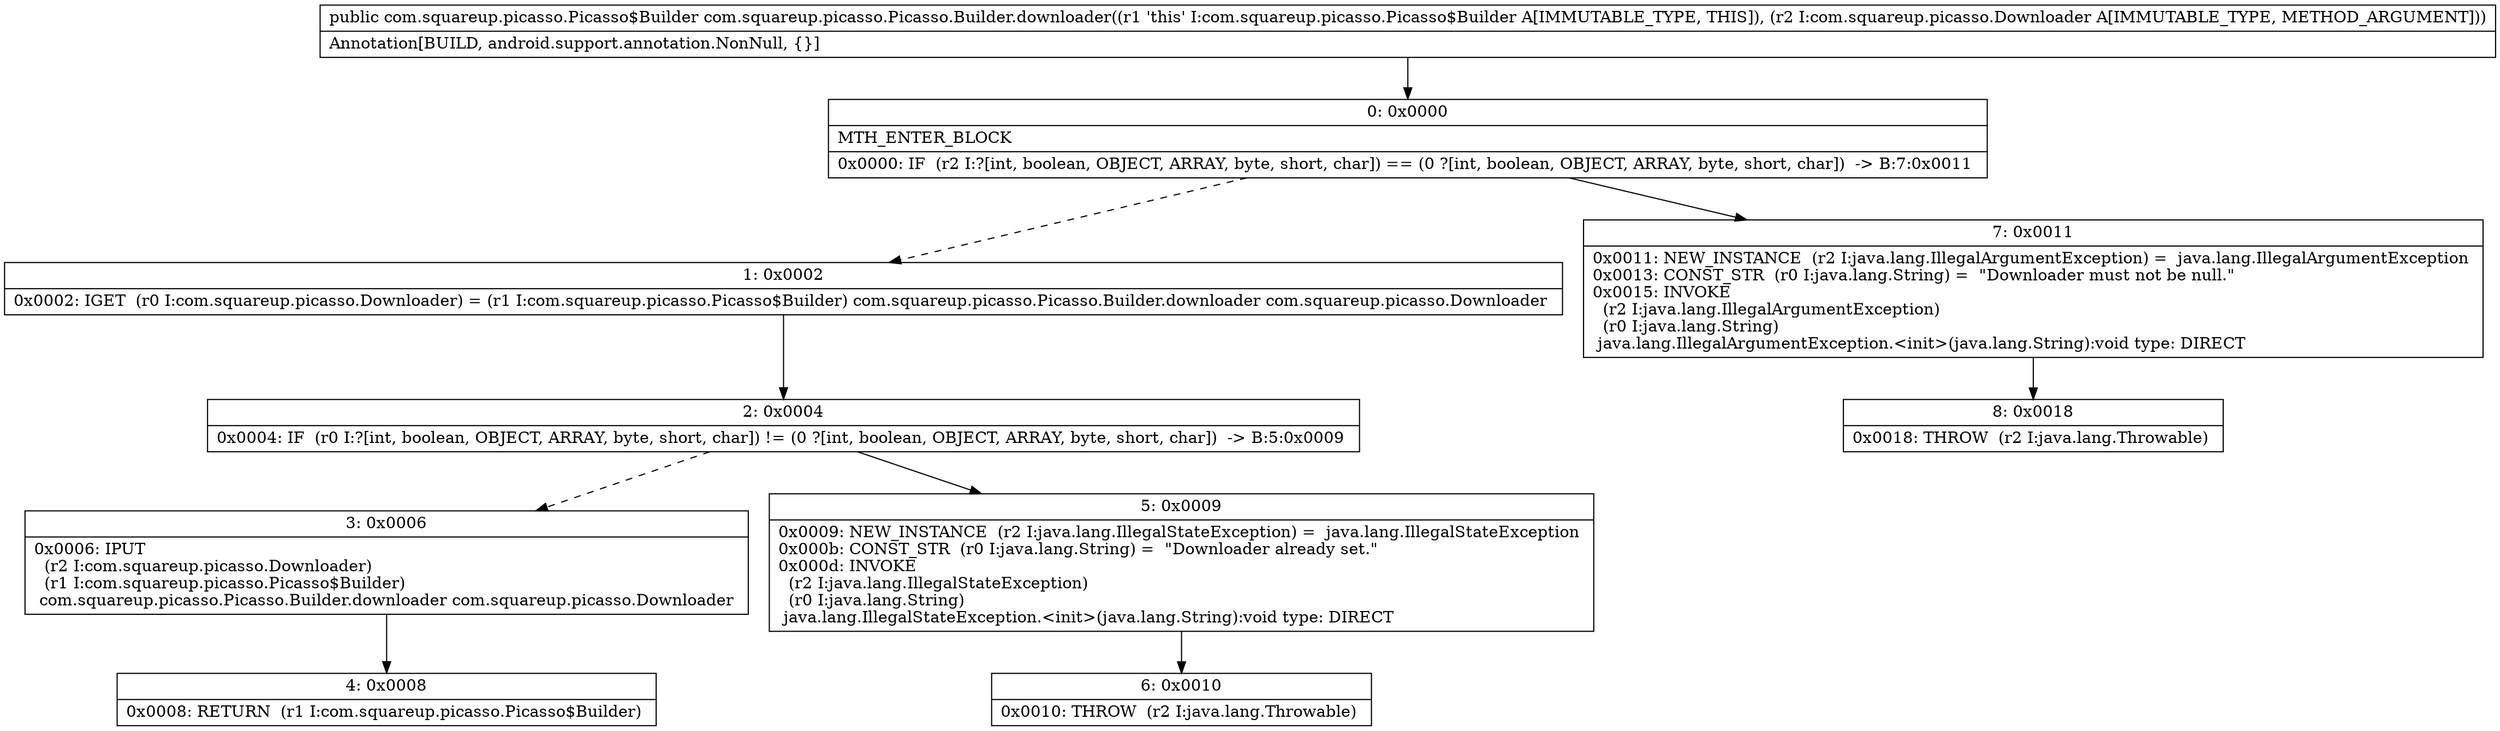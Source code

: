 digraph "CFG forcom.squareup.picasso.Picasso.Builder.downloader(Lcom\/squareup\/picasso\/Downloader;)Lcom\/squareup\/picasso\/Picasso$Builder;" {
Node_0 [shape=record,label="{0\:\ 0x0000|MTH_ENTER_BLOCK\l|0x0000: IF  (r2 I:?[int, boolean, OBJECT, ARRAY, byte, short, char]) == (0 ?[int, boolean, OBJECT, ARRAY, byte, short, char])  \-\> B:7:0x0011 \l}"];
Node_1 [shape=record,label="{1\:\ 0x0002|0x0002: IGET  (r0 I:com.squareup.picasso.Downloader) = (r1 I:com.squareup.picasso.Picasso$Builder) com.squareup.picasso.Picasso.Builder.downloader com.squareup.picasso.Downloader \l}"];
Node_2 [shape=record,label="{2\:\ 0x0004|0x0004: IF  (r0 I:?[int, boolean, OBJECT, ARRAY, byte, short, char]) != (0 ?[int, boolean, OBJECT, ARRAY, byte, short, char])  \-\> B:5:0x0009 \l}"];
Node_3 [shape=record,label="{3\:\ 0x0006|0x0006: IPUT  \l  (r2 I:com.squareup.picasso.Downloader)\l  (r1 I:com.squareup.picasso.Picasso$Builder)\l com.squareup.picasso.Picasso.Builder.downloader com.squareup.picasso.Downloader \l}"];
Node_4 [shape=record,label="{4\:\ 0x0008|0x0008: RETURN  (r1 I:com.squareup.picasso.Picasso$Builder) \l}"];
Node_5 [shape=record,label="{5\:\ 0x0009|0x0009: NEW_INSTANCE  (r2 I:java.lang.IllegalStateException) =  java.lang.IllegalStateException \l0x000b: CONST_STR  (r0 I:java.lang.String) =  \"Downloader already set.\" \l0x000d: INVOKE  \l  (r2 I:java.lang.IllegalStateException)\l  (r0 I:java.lang.String)\l java.lang.IllegalStateException.\<init\>(java.lang.String):void type: DIRECT \l}"];
Node_6 [shape=record,label="{6\:\ 0x0010|0x0010: THROW  (r2 I:java.lang.Throwable) \l}"];
Node_7 [shape=record,label="{7\:\ 0x0011|0x0011: NEW_INSTANCE  (r2 I:java.lang.IllegalArgumentException) =  java.lang.IllegalArgumentException \l0x0013: CONST_STR  (r0 I:java.lang.String) =  \"Downloader must not be null.\" \l0x0015: INVOKE  \l  (r2 I:java.lang.IllegalArgumentException)\l  (r0 I:java.lang.String)\l java.lang.IllegalArgumentException.\<init\>(java.lang.String):void type: DIRECT \l}"];
Node_8 [shape=record,label="{8\:\ 0x0018|0x0018: THROW  (r2 I:java.lang.Throwable) \l}"];
MethodNode[shape=record,label="{public com.squareup.picasso.Picasso$Builder com.squareup.picasso.Picasso.Builder.downloader((r1 'this' I:com.squareup.picasso.Picasso$Builder A[IMMUTABLE_TYPE, THIS]), (r2 I:com.squareup.picasso.Downloader A[IMMUTABLE_TYPE, METHOD_ARGUMENT]))  | Annotation[BUILD, android.support.annotation.NonNull, \{\}]\l}"];
MethodNode -> Node_0;
Node_0 -> Node_1[style=dashed];
Node_0 -> Node_7;
Node_1 -> Node_2;
Node_2 -> Node_3[style=dashed];
Node_2 -> Node_5;
Node_3 -> Node_4;
Node_5 -> Node_6;
Node_7 -> Node_8;
}

